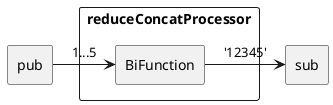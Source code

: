 @startuml
'skinparam linetype polyline
'skinparam linetype ortho

rectangle "pub" as pub {

}

rectangle "reduceConcatProcessor" as reduceConcatProcessor {
	rectangle "BiFunction" as func
}

rectangle "sub" as sub {

}

pub -> func :1...5
func -> sub :'12345'





@enduml